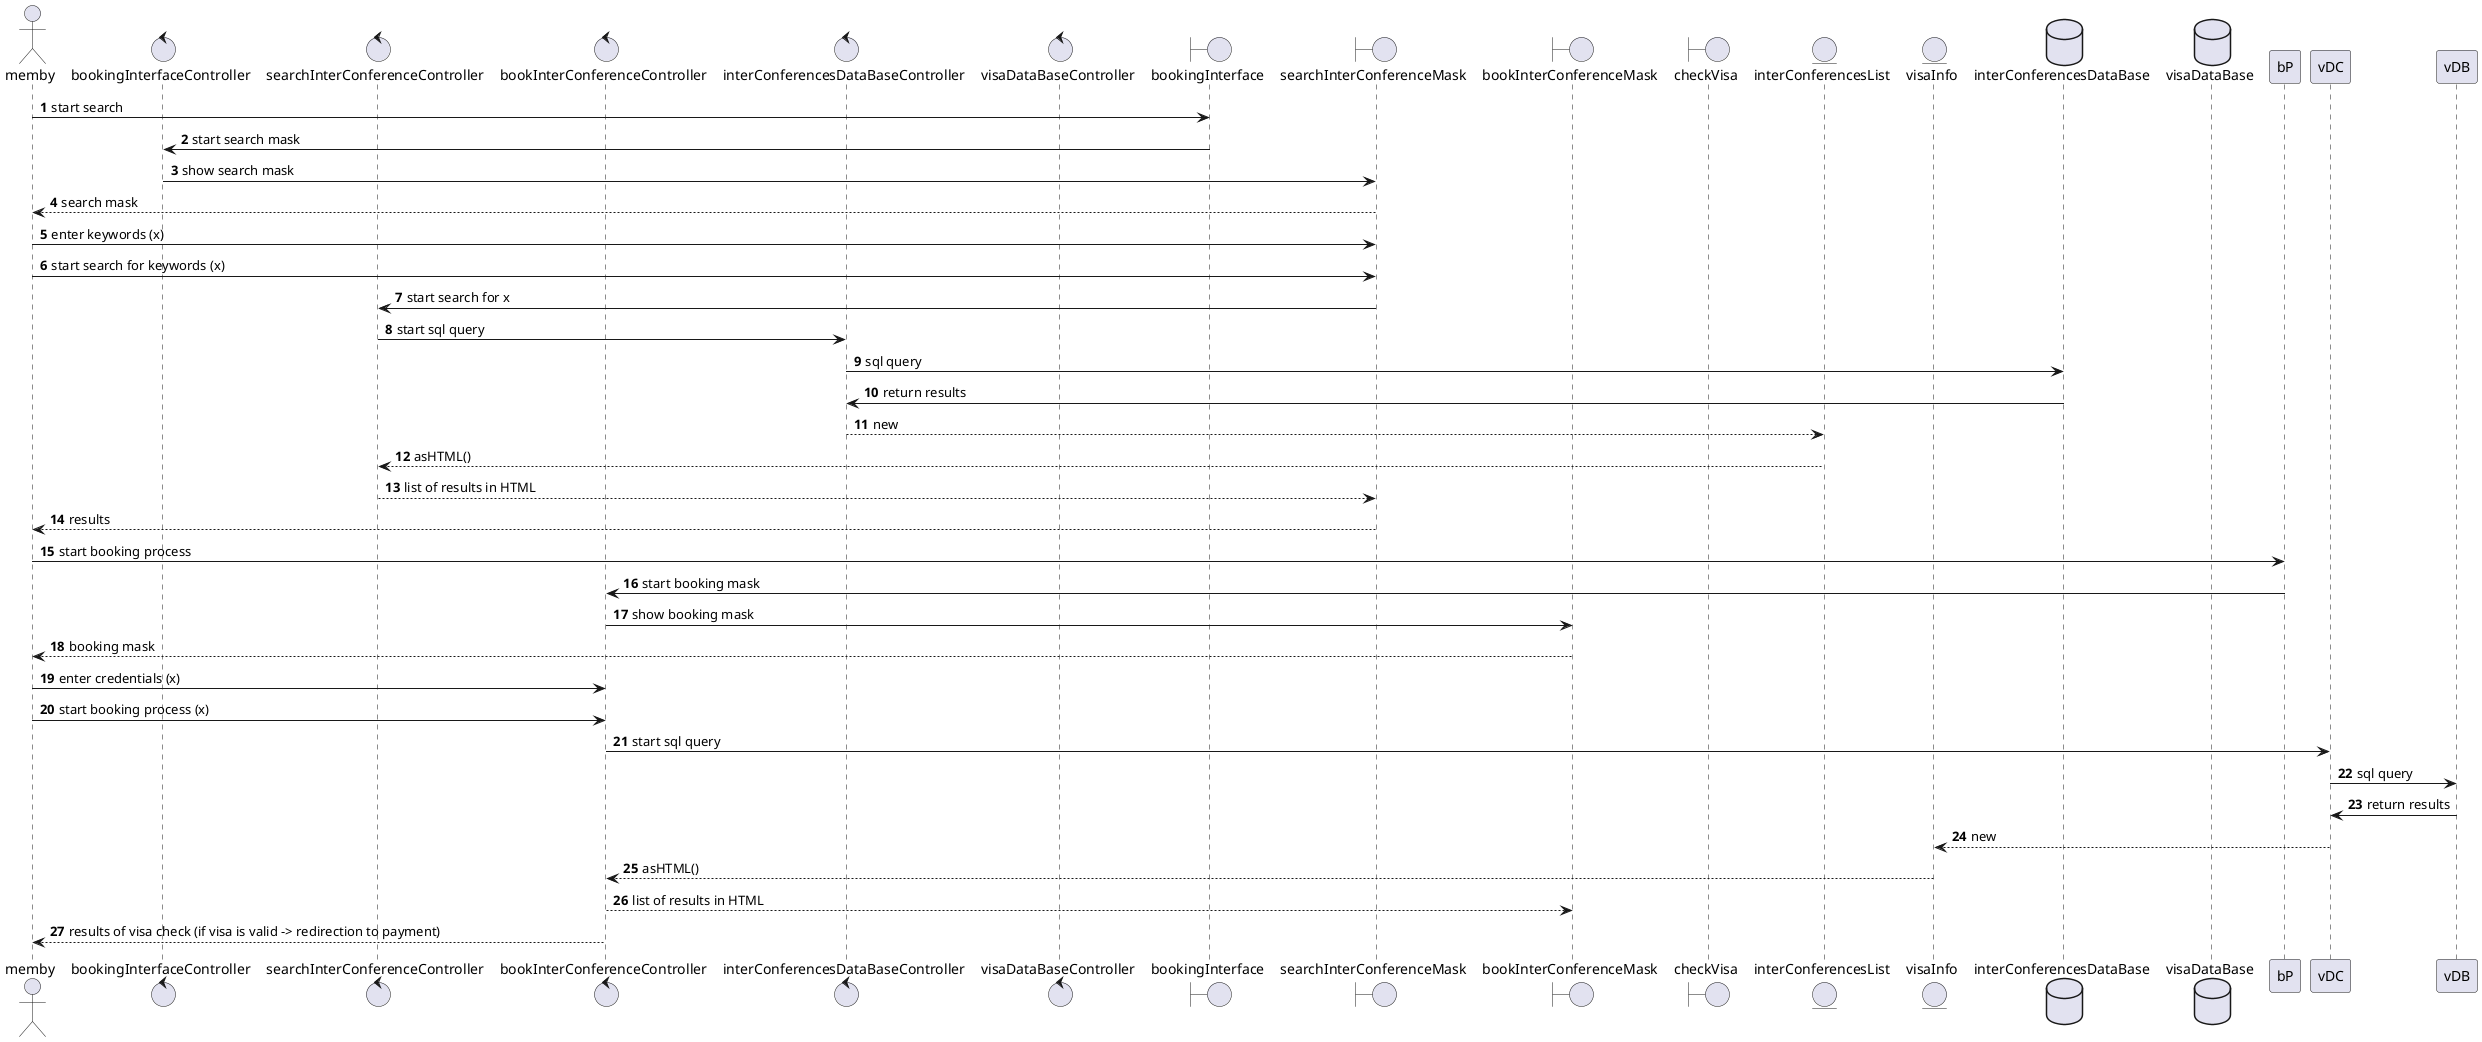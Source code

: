 @startuml


    actor memby as m

    control bookingInterfaceController as bIC
    control searchInterConferenceController as sICC
    control bookInterConferenceController as bICC
    control interConferencesDataBaseController as iCDBC
    control visaDataBaseController as vDBC

    boundary bookingInterface as bI
    boundary searchInterConferenceMask as sICM
    boundary bookInterConferenceMask as bICM
    boundary checkVisa as cV

    entity interConferencesList as iCL
    entity visaInfo as vI

    database interConferencesDataBase as iCDB
    database visaDataBase as vDD

    autonumber

    /'SEARCH AN INTERNATIONAL CONFERENCE AND GET THE RESULTS'/
    m -> bI : start search
    bI -> bIC : start search mask
    sICM <- bIC : show search mask
    m <-- sICM : search mask
    m -> sICM : enter keywords (x)
    m -> sICM : start search for keywords (x)
    sICM -> sICC : start search for x
    sICC -> iCDBC : start sql query
    iCDB <- iCDBC : sql query
    iCDB -> iCDBC : return results
    iCDBC --> iCL : new
    sICC <-- iCL : asHTML()
    sICM <-- sICC : list of results in HTML
    m <-- sICM : results

    /'BOOK AN INTERNATIONAL CONFERENCE AND PERFORM A VISA CHECK'/
    m -> bP : start booking process
    bP -> bICC : start booking mask
    bICC -> bICM : show booking mask
    m <-- bICM : booking mask
    m -> bICC : enter credentials (x)
    m -> bICC : start booking process (x)
    vDC <- bICC : start sql query
    vDC -> vDB : sql query
    vDC <- vDB : return results
    vDC --> vI : new
    bICC <-- vI : asHTML()
    bICM <-- bICC : list of results in HTML
    m <-- bICC : results of visa check (if visa is valid -> redirection to payment)


@enduml
